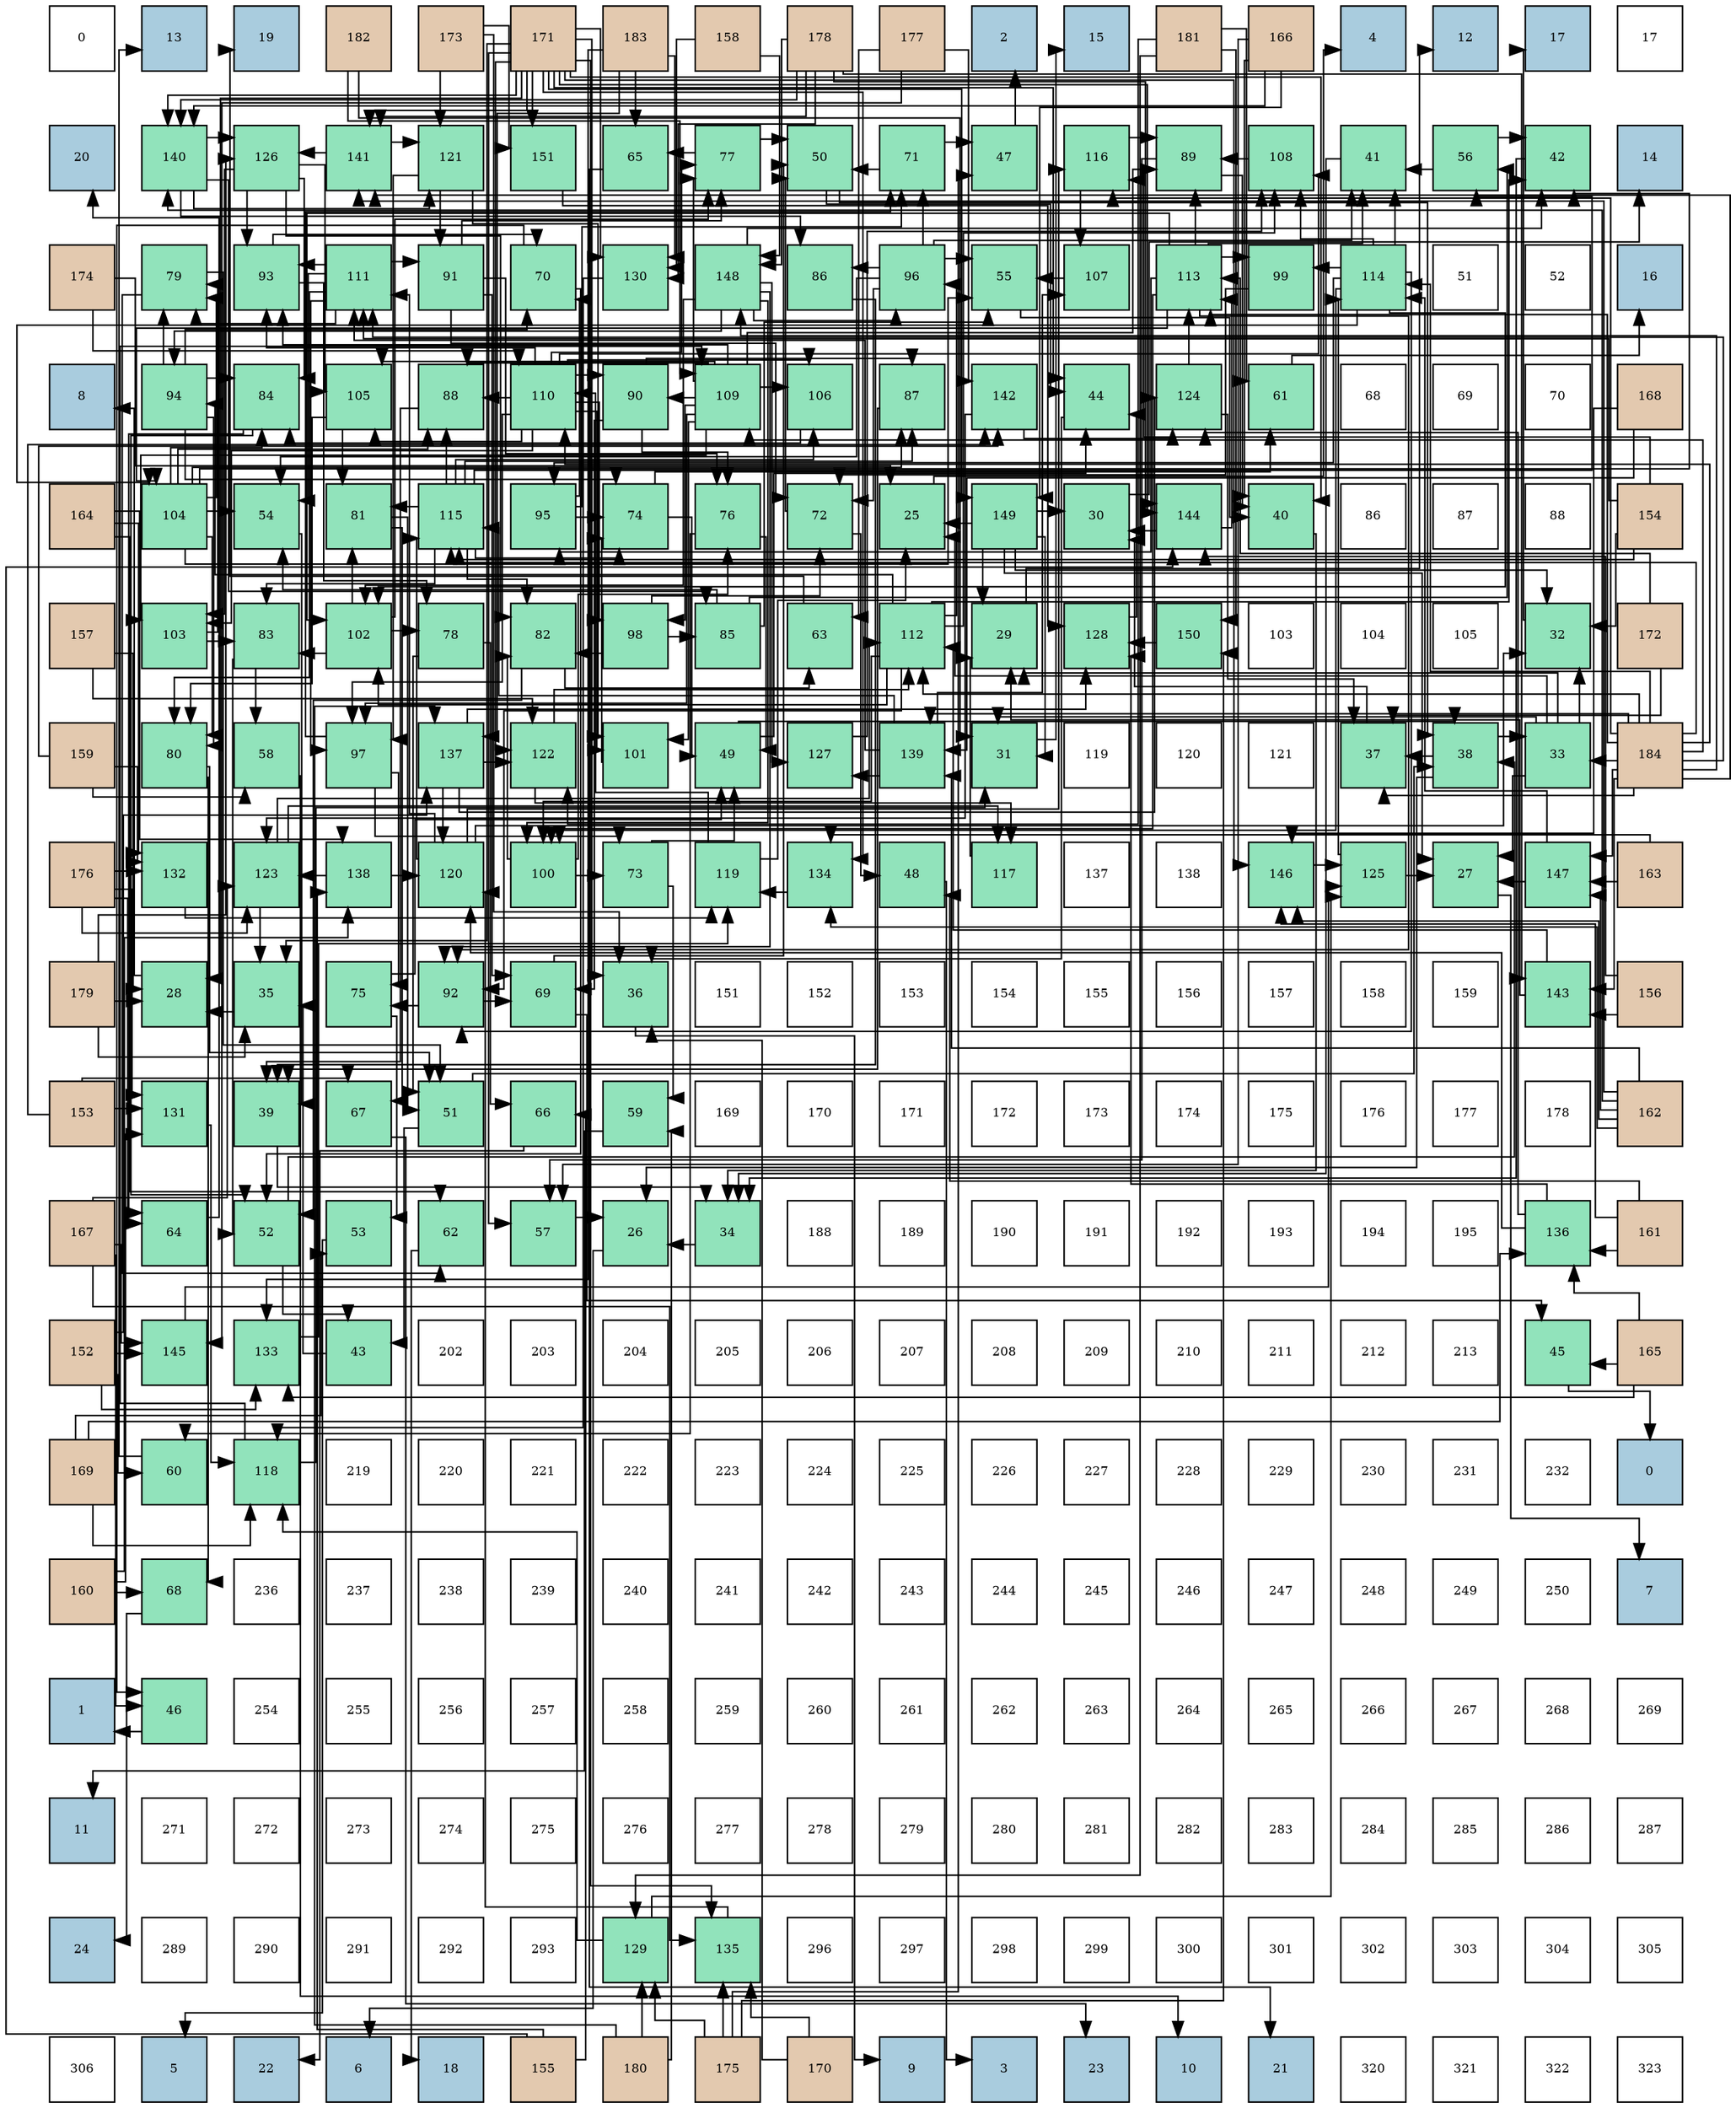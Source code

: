 digraph layout{
 rankdir=TB;
 splines=ortho;
 node [style=filled shape=square fixedsize=true width=0.6];
0[label="0", fontsize=8, fillcolor="#ffffff"];
1[label="13", fontsize=8, fillcolor="#a9ccde"];
2[label="19", fontsize=8, fillcolor="#a9ccde"];
3[label="182", fontsize=8, fillcolor="#e3c9af"];
4[label="173", fontsize=8, fillcolor="#e3c9af"];
5[label="171", fontsize=8, fillcolor="#e3c9af"];
6[label="183", fontsize=8, fillcolor="#e3c9af"];
7[label="158", fontsize=8, fillcolor="#e3c9af"];
8[label="178", fontsize=8, fillcolor="#e3c9af"];
9[label="177", fontsize=8, fillcolor="#e3c9af"];
10[label="2", fontsize=8, fillcolor="#a9ccde"];
11[label="15", fontsize=8, fillcolor="#a9ccde"];
12[label="181", fontsize=8, fillcolor="#e3c9af"];
13[label="166", fontsize=8, fillcolor="#e3c9af"];
14[label="4", fontsize=8, fillcolor="#a9ccde"];
15[label="12", fontsize=8, fillcolor="#a9ccde"];
16[label="17", fontsize=8, fillcolor="#a9ccde"];
17[label="17", fontsize=8, fillcolor="#ffffff"];
18[label="20", fontsize=8, fillcolor="#a9ccde"];
19[label="140", fontsize=8, fillcolor="#91e3bb"];
20[label="126", fontsize=8, fillcolor="#91e3bb"];
21[label="141", fontsize=8, fillcolor="#91e3bb"];
22[label="121", fontsize=8, fillcolor="#91e3bb"];
23[label="151", fontsize=8, fillcolor="#91e3bb"];
24[label="65", fontsize=8, fillcolor="#91e3bb"];
25[label="77", fontsize=8, fillcolor="#91e3bb"];
26[label="50", fontsize=8, fillcolor="#91e3bb"];
27[label="71", fontsize=8, fillcolor="#91e3bb"];
28[label="47", fontsize=8, fillcolor="#91e3bb"];
29[label="116", fontsize=8, fillcolor="#91e3bb"];
30[label="89", fontsize=8, fillcolor="#91e3bb"];
31[label="108", fontsize=8, fillcolor="#91e3bb"];
32[label="41", fontsize=8, fillcolor="#91e3bb"];
33[label="56", fontsize=8, fillcolor="#91e3bb"];
34[label="42", fontsize=8, fillcolor="#91e3bb"];
35[label="14", fontsize=8, fillcolor="#a9ccde"];
36[label="174", fontsize=8, fillcolor="#e3c9af"];
37[label="79", fontsize=8, fillcolor="#91e3bb"];
38[label="93", fontsize=8, fillcolor="#91e3bb"];
39[label="111", fontsize=8, fillcolor="#91e3bb"];
40[label="91", fontsize=8, fillcolor="#91e3bb"];
41[label="70", fontsize=8, fillcolor="#91e3bb"];
42[label="130", fontsize=8, fillcolor="#91e3bb"];
43[label="148", fontsize=8, fillcolor="#91e3bb"];
44[label="86", fontsize=8, fillcolor="#91e3bb"];
45[label="96", fontsize=8, fillcolor="#91e3bb"];
46[label="55", fontsize=8, fillcolor="#91e3bb"];
47[label="107", fontsize=8, fillcolor="#91e3bb"];
48[label="113", fontsize=8, fillcolor="#91e3bb"];
49[label="99", fontsize=8, fillcolor="#91e3bb"];
50[label="114", fontsize=8, fillcolor="#91e3bb"];
51[label="51", fontsize=8, fillcolor="#ffffff"];
52[label="52", fontsize=8, fillcolor="#ffffff"];
53[label="16", fontsize=8, fillcolor="#a9ccde"];
54[label="8", fontsize=8, fillcolor="#a9ccde"];
55[label="94", fontsize=8, fillcolor="#91e3bb"];
56[label="84", fontsize=8, fillcolor="#91e3bb"];
57[label="105", fontsize=8, fillcolor="#91e3bb"];
58[label="88", fontsize=8, fillcolor="#91e3bb"];
59[label="110", fontsize=8, fillcolor="#91e3bb"];
60[label="90", fontsize=8, fillcolor="#91e3bb"];
61[label="109", fontsize=8, fillcolor="#91e3bb"];
62[label="106", fontsize=8, fillcolor="#91e3bb"];
63[label="87", fontsize=8, fillcolor="#91e3bb"];
64[label="142", fontsize=8, fillcolor="#91e3bb"];
65[label="44", fontsize=8, fillcolor="#91e3bb"];
66[label="124", fontsize=8, fillcolor="#91e3bb"];
67[label="61", fontsize=8, fillcolor="#91e3bb"];
68[label="68", fontsize=8, fillcolor="#ffffff"];
69[label="69", fontsize=8, fillcolor="#ffffff"];
70[label="70", fontsize=8, fillcolor="#ffffff"];
71[label="168", fontsize=8, fillcolor="#e3c9af"];
72[label="164", fontsize=8, fillcolor="#e3c9af"];
73[label="104", fontsize=8, fillcolor="#91e3bb"];
74[label="54", fontsize=8, fillcolor="#91e3bb"];
75[label="81", fontsize=8, fillcolor="#91e3bb"];
76[label="115", fontsize=8, fillcolor="#91e3bb"];
77[label="95", fontsize=8, fillcolor="#91e3bb"];
78[label="74", fontsize=8, fillcolor="#91e3bb"];
79[label="76", fontsize=8, fillcolor="#91e3bb"];
80[label="72", fontsize=8, fillcolor="#91e3bb"];
81[label="25", fontsize=8, fillcolor="#91e3bb"];
82[label="149", fontsize=8, fillcolor="#91e3bb"];
83[label="30", fontsize=8, fillcolor="#91e3bb"];
84[label="144", fontsize=8, fillcolor="#91e3bb"];
85[label="40", fontsize=8, fillcolor="#91e3bb"];
86[label="86", fontsize=8, fillcolor="#ffffff"];
87[label="87", fontsize=8, fillcolor="#ffffff"];
88[label="88", fontsize=8, fillcolor="#ffffff"];
89[label="154", fontsize=8, fillcolor="#e3c9af"];
90[label="157", fontsize=8, fillcolor="#e3c9af"];
91[label="103", fontsize=8, fillcolor="#91e3bb"];
92[label="83", fontsize=8, fillcolor="#91e3bb"];
93[label="102", fontsize=8, fillcolor="#91e3bb"];
94[label="78", fontsize=8, fillcolor="#91e3bb"];
95[label="82", fontsize=8, fillcolor="#91e3bb"];
96[label="98", fontsize=8, fillcolor="#91e3bb"];
97[label="85", fontsize=8, fillcolor="#91e3bb"];
98[label="63", fontsize=8, fillcolor="#91e3bb"];
99[label="112", fontsize=8, fillcolor="#91e3bb"];
100[label="29", fontsize=8, fillcolor="#91e3bb"];
101[label="128", fontsize=8, fillcolor="#91e3bb"];
102[label="150", fontsize=8, fillcolor="#91e3bb"];
103[label="103", fontsize=8, fillcolor="#ffffff"];
104[label="104", fontsize=8, fillcolor="#ffffff"];
105[label="105", fontsize=8, fillcolor="#ffffff"];
106[label="32", fontsize=8, fillcolor="#91e3bb"];
107[label="172", fontsize=8, fillcolor="#e3c9af"];
108[label="159", fontsize=8, fillcolor="#e3c9af"];
109[label="80", fontsize=8, fillcolor="#91e3bb"];
110[label="58", fontsize=8, fillcolor="#91e3bb"];
111[label="97", fontsize=8, fillcolor="#91e3bb"];
112[label="137", fontsize=8, fillcolor="#91e3bb"];
113[label="122", fontsize=8, fillcolor="#91e3bb"];
114[label="101", fontsize=8, fillcolor="#91e3bb"];
115[label="49", fontsize=8, fillcolor="#91e3bb"];
116[label="127", fontsize=8, fillcolor="#91e3bb"];
117[label="139", fontsize=8, fillcolor="#91e3bb"];
118[label="31", fontsize=8, fillcolor="#91e3bb"];
119[label="119", fontsize=8, fillcolor="#ffffff"];
120[label="120", fontsize=8, fillcolor="#ffffff"];
121[label="121", fontsize=8, fillcolor="#ffffff"];
122[label="37", fontsize=8, fillcolor="#91e3bb"];
123[label="38", fontsize=8, fillcolor="#91e3bb"];
124[label="33", fontsize=8, fillcolor="#91e3bb"];
125[label="184", fontsize=8, fillcolor="#e3c9af"];
126[label="176", fontsize=8, fillcolor="#e3c9af"];
127[label="132", fontsize=8, fillcolor="#91e3bb"];
128[label="123", fontsize=8, fillcolor="#91e3bb"];
129[label="138", fontsize=8, fillcolor="#91e3bb"];
130[label="120", fontsize=8, fillcolor="#91e3bb"];
131[label="100", fontsize=8, fillcolor="#91e3bb"];
132[label="73", fontsize=8, fillcolor="#91e3bb"];
133[label="119", fontsize=8, fillcolor="#91e3bb"];
134[label="134", fontsize=8, fillcolor="#91e3bb"];
135[label="48", fontsize=8, fillcolor="#91e3bb"];
136[label="117", fontsize=8, fillcolor="#91e3bb"];
137[label="137", fontsize=8, fillcolor="#ffffff"];
138[label="138", fontsize=8, fillcolor="#ffffff"];
139[label="146", fontsize=8, fillcolor="#91e3bb"];
140[label="125", fontsize=8, fillcolor="#91e3bb"];
141[label="27", fontsize=8, fillcolor="#91e3bb"];
142[label="147", fontsize=8, fillcolor="#91e3bb"];
143[label="163", fontsize=8, fillcolor="#e3c9af"];
144[label="179", fontsize=8, fillcolor="#e3c9af"];
145[label="28", fontsize=8, fillcolor="#91e3bb"];
146[label="35", fontsize=8, fillcolor="#91e3bb"];
147[label="75", fontsize=8, fillcolor="#91e3bb"];
148[label="92", fontsize=8, fillcolor="#91e3bb"];
149[label="69", fontsize=8, fillcolor="#91e3bb"];
150[label="36", fontsize=8, fillcolor="#91e3bb"];
151[label="151", fontsize=8, fillcolor="#ffffff"];
152[label="152", fontsize=8, fillcolor="#ffffff"];
153[label="153", fontsize=8, fillcolor="#ffffff"];
154[label="154", fontsize=8, fillcolor="#ffffff"];
155[label="155", fontsize=8, fillcolor="#ffffff"];
156[label="156", fontsize=8, fillcolor="#ffffff"];
157[label="157", fontsize=8, fillcolor="#ffffff"];
158[label="158", fontsize=8, fillcolor="#ffffff"];
159[label="159", fontsize=8, fillcolor="#ffffff"];
160[label="143", fontsize=8, fillcolor="#91e3bb"];
161[label="156", fontsize=8, fillcolor="#e3c9af"];
162[label="153", fontsize=8, fillcolor="#e3c9af"];
163[label="131", fontsize=8, fillcolor="#91e3bb"];
164[label="39", fontsize=8, fillcolor="#91e3bb"];
165[label="67", fontsize=8, fillcolor="#91e3bb"];
166[label="51", fontsize=8, fillcolor="#91e3bb"];
167[label="66", fontsize=8, fillcolor="#91e3bb"];
168[label="59", fontsize=8, fillcolor="#91e3bb"];
169[label="169", fontsize=8, fillcolor="#ffffff"];
170[label="170", fontsize=8, fillcolor="#ffffff"];
171[label="171", fontsize=8, fillcolor="#ffffff"];
172[label="172", fontsize=8, fillcolor="#ffffff"];
173[label="173", fontsize=8, fillcolor="#ffffff"];
174[label="174", fontsize=8, fillcolor="#ffffff"];
175[label="175", fontsize=8, fillcolor="#ffffff"];
176[label="176", fontsize=8, fillcolor="#ffffff"];
177[label="177", fontsize=8, fillcolor="#ffffff"];
178[label="178", fontsize=8, fillcolor="#ffffff"];
179[label="162", fontsize=8, fillcolor="#e3c9af"];
180[label="167", fontsize=8, fillcolor="#e3c9af"];
181[label="64", fontsize=8, fillcolor="#91e3bb"];
182[label="52", fontsize=8, fillcolor="#91e3bb"];
183[label="53", fontsize=8, fillcolor="#91e3bb"];
184[label="62", fontsize=8, fillcolor="#91e3bb"];
185[label="57", fontsize=8, fillcolor="#91e3bb"];
186[label="26", fontsize=8, fillcolor="#91e3bb"];
187[label="34", fontsize=8, fillcolor="#91e3bb"];
188[label="188", fontsize=8, fillcolor="#ffffff"];
189[label="189", fontsize=8, fillcolor="#ffffff"];
190[label="190", fontsize=8, fillcolor="#ffffff"];
191[label="191", fontsize=8, fillcolor="#ffffff"];
192[label="192", fontsize=8, fillcolor="#ffffff"];
193[label="193", fontsize=8, fillcolor="#ffffff"];
194[label="194", fontsize=8, fillcolor="#ffffff"];
195[label="195", fontsize=8, fillcolor="#ffffff"];
196[label="136", fontsize=8, fillcolor="#91e3bb"];
197[label="161", fontsize=8, fillcolor="#e3c9af"];
198[label="152", fontsize=8, fillcolor="#e3c9af"];
199[label="145", fontsize=8, fillcolor="#91e3bb"];
200[label="133", fontsize=8, fillcolor="#91e3bb"];
201[label="43", fontsize=8, fillcolor="#91e3bb"];
202[label="202", fontsize=8, fillcolor="#ffffff"];
203[label="203", fontsize=8, fillcolor="#ffffff"];
204[label="204", fontsize=8, fillcolor="#ffffff"];
205[label="205", fontsize=8, fillcolor="#ffffff"];
206[label="206", fontsize=8, fillcolor="#ffffff"];
207[label="207", fontsize=8, fillcolor="#ffffff"];
208[label="208", fontsize=8, fillcolor="#ffffff"];
209[label="209", fontsize=8, fillcolor="#ffffff"];
210[label="210", fontsize=8, fillcolor="#ffffff"];
211[label="211", fontsize=8, fillcolor="#ffffff"];
212[label="212", fontsize=8, fillcolor="#ffffff"];
213[label="213", fontsize=8, fillcolor="#ffffff"];
214[label="45", fontsize=8, fillcolor="#91e3bb"];
215[label="165", fontsize=8, fillcolor="#e3c9af"];
216[label="169", fontsize=8, fillcolor="#e3c9af"];
217[label="60", fontsize=8, fillcolor="#91e3bb"];
218[label="118", fontsize=8, fillcolor="#91e3bb"];
219[label="219", fontsize=8, fillcolor="#ffffff"];
220[label="220", fontsize=8, fillcolor="#ffffff"];
221[label="221", fontsize=8, fillcolor="#ffffff"];
222[label="222", fontsize=8, fillcolor="#ffffff"];
223[label="223", fontsize=8, fillcolor="#ffffff"];
224[label="224", fontsize=8, fillcolor="#ffffff"];
225[label="225", fontsize=8, fillcolor="#ffffff"];
226[label="226", fontsize=8, fillcolor="#ffffff"];
227[label="227", fontsize=8, fillcolor="#ffffff"];
228[label="228", fontsize=8, fillcolor="#ffffff"];
229[label="229", fontsize=8, fillcolor="#ffffff"];
230[label="230", fontsize=8, fillcolor="#ffffff"];
231[label="231", fontsize=8, fillcolor="#ffffff"];
232[label="232", fontsize=8, fillcolor="#ffffff"];
233[label="0", fontsize=8, fillcolor="#a9ccde"];
234[label="160", fontsize=8, fillcolor="#e3c9af"];
235[label="68", fontsize=8, fillcolor="#91e3bb"];
236[label="236", fontsize=8, fillcolor="#ffffff"];
237[label="237", fontsize=8, fillcolor="#ffffff"];
238[label="238", fontsize=8, fillcolor="#ffffff"];
239[label="239", fontsize=8, fillcolor="#ffffff"];
240[label="240", fontsize=8, fillcolor="#ffffff"];
241[label="241", fontsize=8, fillcolor="#ffffff"];
242[label="242", fontsize=8, fillcolor="#ffffff"];
243[label="243", fontsize=8, fillcolor="#ffffff"];
244[label="244", fontsize=8, fillcolor="#ffffff"];
245[label="245", fontsize=8, fillcolor="#ffffff"];
246[label="246", fontsize=8, fillcolor="#ffffff"];
247[label="247", fontsize=8, fillcolor="#ffffff"];
248[label="248", fontsize=8, fillcolor="#ffffff"];
249[label="249", fontsize=8, fillcolor="#ffffff"];
250[label="250", fontsize=8, fillcolor="#ffffff"];
251[label="7", fontsize=8, fillcolor="#a9ccde"];
252[label="1", fontsize=8, fillcolor="#a9ccde"];
253[label="46", fontsize=8, fillcolor="#91e3bb"];
254[label="254", fontsize=8, fillcolor="#ffffff"];
255[label="255", fontsize=8, fillcolor="#ffffff"];
256[label="256", fontsize=8, fillcolor="#ffffff"];
257[label="257", fontsize=8, fillcolor="#ffffff"];
258[label="258", fontsize=8, fillcolor="#ffffff"];
259[label="259", fontsize=8, fillcolor="#ffffff"];
260[label="260", fontsize=8, fillcolor="#ffffff"];
261[label="261", fontsize=8, fillcolor="#ffffff"];
262[label="262", fontsize=8, fillcolor="#ffffff"];
263[label="263", fontsize=8, fillcolor="#ffffff"];
264[label="264", fontsize=8, fillcolor="#ffffff"];
265[label="265", fontsize=8, fillcolor="#ffffff"];
266[label="266", fontsize=8, fillcolor="#ffffff"];
267[label="267", fontsize=8, fillcolor="#ffffff"];
268[label="268", fontsize=8, fillcolor="#ffffff"];
269[label="269", fontsize=8, fillcolor="#ffffff"];
270[label="11", fontsize=8, fillcolor="#a9ccde"];
271[label="271", fontsize=8, fillcolor="#ffffff"];
272[label="272", fontsize=8, fillcolor="#ffffff"];
273[label="273", fontsize=8, fillcolor="#ffffff"];
274[label="274", fontsize=8, fillcolor="#ffffff"];
275[label="275", fontsize=8, fillcolor="#ffffff"];
276[label="276", fontsize=8, fillcolor="#ffffff"];
277[label="277", fontsize=8, fillcolor="#ffffff"];
278[label="278", fontsize=8, fillcolor="#ffffff"];
279[label="279", fontsize=8, fillcolor="#ffffff"];
280[label="280", fontsize=8, fillcolor="#ffffff"];
281[label="281", fontsize=8, fillcolor="#ffffff"];
282[label="282", fontsize=8, fillcolor="#ffffff"];
283[label="283", fontsize=8, fillcolor="#ffffff"];
284[label="284", fontsize=8, fillcolor="#ffffff"];
285[label="285", fontsize=8, fillcolor="#ffffff"];
286[label="286", fontsize=8, fillcolor="#ffffff"];
287[label="287", fontsize=8, fillcolor="#ffffff"];
288[label="24", fontsize=8, fillcolor="#a9ccde"];
289[label="289", fontsize=8, fillcolor="#ffffff"];
290[label="290", fontsize=8, fillcolor="#ffffff"];
291[label="291", fontsize=8, fillcolor="#ffffff"];
292[label="292", fontsize=8, fillcolor="#ffffff"];
293[label="293", fontsize=8, fillcolor="#ffffff"];
294[label="129", fontsize=8, fillcolor="#91e3bb"];
295[label="135", fontsize=8, fillcolor="#91e3bb"];
296[label="296", fontsize=8, fillcolor="#ffffff"];
297[label="297", fontsize=8, fillcolor="#ffffff"];
298[label="298", fontsize=8, fillcolor="#ffffff"];
299[label="299", fontsize=8, fillcolor="#ffffff"];
300[label="300", fontsize=8, fillcolor="#ffffff"];
301[label="301", fontsize=8, fillcolor="#ffffff"];
302[label="302", fontsize=8, fillcolor="#ffffff"];
303[label="303", fontsize=8, fillcolor="#ffffff"];
304[label="304", fontsize=8, fillcolor="#ffffff"];
305[label="305", fontsize=8, fillcolor="#ffffff"];
306[label="306", fontsize=8, fillcolor="#ffffff"];
307[label="5", fontsize=8, fillcolor="#a9ccde"];
308[label="22", fontsize=8, fillcolor="#a9ccde"];
309[label="6", fontsize=8, fillcolor="#a9ccde"];
310[label="18", fontsize=8, fillcolor="#a9ccde"];
311[label="155", fontsize=8, fillcolor="#e3c9af"];
312[label="180", fontsize=8, fillcolor="#e3c9af"];
313[label="175", fontsize=8, fillcolor="#e3c9af"];
314[label="170", fontsize=8, fillcolor="#e3c9af"];
315[label="9", fontsize=8, fillcolor="#a9ccde"];
316[label="3", fontsize=8, fillcolor="#a9ccde"];
317[label="23", fontsize=8, fillcolor="#a9ccde"];
318[label="10", fontsize=8, fillcolor="#a9ccde"];
319[label="21", fontsize=8, fillcolor="#a9ccde"];
320[label="320", fontsize=8, fillcolor="#ffffff"];
321[label="321", fontsize=8, fillcolor="#ffffff"];
322[label="322", fontsize=8, fillcolor="#ffffff"];
323[label="323", fontsize=8, fillcolor="#ffffff"];
edge [constraint=false, style=vis];81 -> 14;
186 -> 309;
141 -> 251;
145 -> 54;
100 -> 15;
83 -> 35;
118 -> 11;
106 -> 16;
124 -> 81;
124 -> 141;
124 -> 100;
124 -> 118;
124 -> 106;
187 -> 186;
146 -> 145;
150 -> 315;
122 -> 83;
123 -> 186;
123 -> 124;
123 -> 122;
164 -> 187;
85 -> 187;
32 -> 187;
34 -> 187;
201 -> 146;
65 -> 150;
214 -> 233;
253 -> 252;
28 -> 10;
135 -> 316;
115 -> 123;
115 -> 65;
26 -> 123;
26 -> 65;
166 -> 123;
166 -> 201;
182 -> 123;
182 -> 201;
183 -> 307;
74 -> 164;
46 -> 85;
33 -> 32;
33 -> 34;
185 -> 186;
110 -> 318;
168 -> 270;
217 -> 1;
67 -> 53;
184 -> 310;
98 -> 2;
181 -> 18;
24 -> 319;
167 -> 308;
165 -> 317;
235 -> 288;
149 -> 214;
149 -> 26;
41 -> 253;
41 -> 182;
27 -> 28;
27 -> 26;
80 -> 135;
80 -> 26;
132 -> 115;
132 -> 168;
78 -> 115;
78 -> 67;
147 -> 115;
147 -> 183;
79 -> 115;
79 -> 217;
25 -> 26;
25 -> 24;
94 -> 166;
94 -> 167;
37 -> 166;
37 -> 184;
109 -> 166;
109 -> 235;
75 -> 166;
75 -> 165;
95 -> 182;
95 -> 98;
92 -> 182;
92 -> 110;
56 -> 182;
56 -> 181;
97 -> 74;
97 -> 46;
97 -> 33;
44 -> 164;
63 -> 164;
58 -> 164;
30 -> 85;
30 -> 185;
60 -> 149;
60 -> 79;
60 -> 63;
40 -> 149;
40 -> 80;
40 -> 79;
40 -> 25;
148 -> 149;
148 -> 147;
38 -> 41;
38 -> 94;
55 -> 41;
55 -> 78;
55 -> 37;
55 -> 109;
55 -> 56;
77 -> 41;
77 -> 27;
77 -> 78;
45 -> 32;
45 -> 74;
45 -> 46;
45 -> 27;
45 -> 80;
45 -> 44;
111 -> 27;
111 -> 132;
111 -> 147;
96 -> 80;
96 -> 95;
96 -> 97;
49 -> 80;
131 -> 132;
131 -> 79;
131 -> 95;
114 -> 78;
93 -> 25;
93 -> 94;
93 -> 75;
93 -> 92;
91 -> 37;
91 -> 92;
73 -> 34;
73 -> 74;
73 -> 46;
73 -> 37;
73 -> 109;
73 -> 56;
73 -> 63;
73 -> 58;
57 -> 109;
57 -> 75;
62 -> 56;
47 -> 46;
31 -> 30;
61 -> 25;
61 -> 58;
61 -> 30;
61 -> 60;
61 -> 38;
61 -> 111;
61 -> 96;
61 -> 114;
61 -> 91;
61 -> 57;
61 -> 62;
59 -> 25;
59 -> 58;
59 -> 60;
59 -> 38;
59 -> 111;
59 -> 96;
59 -> 114;
59 -> 91;
59 -> 57;
59 -> 62;
59 -> 31;
39 -> 74;
39 -> 37;
39 -> 109;
39 -> 40;
39 -> 38;
39 -> 111;
99 -> 34;
99 -> 148;
99 -> 55;
99 -> 45;
99 -> 131;
99 -> 93;
99 -> 31;
48 -> 32;
48 -> 30;
48 -> 148;
48 -> 77;
48 -> 49;
48 -> 131;
48 -> 93;
48 -> 73;
50 -> 32;
50 -> 148;
50 -> 77;
50 -> 49;
50 -> 131;
50 -> 93;
50 -> 73;
50 -> 31;
76 -> 33;
76 -> 78;
76 -> 75;
76 -> 95;
76 -> 92;
76 -> 63;
76 -> 58;
76 -> 62;
29 -> 30;
29 -> 47;
136 -> 100;
218 -> 118;
218 -> 61;
133 -> 81;
133 -> 59;
130 -> 106;
130 -> 39;
130 -> 76;
130 -> 29;
22 -> 40;
22 -> 111;
22 -> 114;
113 -> 99;
113 -> 136;
128 -> 146;
128 -> 99;
128 -> 136;
66 -> 122;
66 -> 48;
140 -> 141;
140 -> 50;
20 -> 95;
20 -> 56;
20 -> 38;
20 -> 91;
20 -> 57;
116 -> 31;
101 -> 65;
294 -> 218;
294 -> 140;
42 -> 218;
163 -> 218;
127 -> 133;
200 -> 133;
134 -> 133;
295 -> 130;
196 -> 130;
196 -> 66;
196 -> 101;
112 -> 130;
112 -> 113;
112 -> 66;
112 -> 101;
129 -> 130;
129 -> 128;
117 -> 47;
117 -> 39;
117 -> 76;
117 -> 116;
19 -> 97;
19 -> 44;
19 -> 22;
19 -> 20;
21 -> 22;
21 -> 20;
64 -> 128;
64 -> 66;
160 -> 100;
160 -> 99;
84 -> 83;
84 -> 48;
199 -> 140;
139 -> 140;
142 -> 141;
142 -> 50;
43 -> 34;
43 -> 148;
43 -> 55;
43 -> 45;
43 -> 131;
43 -> 93;
43 -> 116;
82 -> 81;
82 -> 141;
82 -> 100;
82 -> 83;
82 -> 118;
82 -> 106;
102 -> 101;
23 -> 101;
198 -> 217;
198 -> 200;
198 -> 112;
198 -> 199;
162 -> 165;
162 -> 163;
162 -> 64;
89 -> 106;
89 -> 39;
89 -> 76;
89 -> 29;
311 -> 167;
311 -> 129;
311 -> 84;
161 -> 160;
161 -> 84;
90 -> 145;
90 -> 113;
7 -> 42;
7 -> 43;
108 -> 110;
108 -> 127;
108 -> 64;
234 -> 235;
234 -> 163;
234 -> 129;
197 -> 135;
197 -> 196;
197 -> 139;
179 -> 134;
179 -> 117;
179 -> 19;
179 -> 21;
179 -> 139;
179 -> 142;
143 -> 134;
143 -> 142;
72 -> 184;
72 -> 127;
72 -> 129;
215 -> 214;
215 -> 200;
215 -> 196;
13 -> 85;
13 -> 185;
13 -> 19;
13 -> 82;
180 -> 253;
180 -> 128;
180 -> 295;
180 -> 199;
71 -> 117;
71 -> 139;
216 -> 183;
216 -> 218;
216 -> 196;
314 -> 150;
314 -> 295;
5 -> 145;
5 -> 146;
5 -> 150;
5 -> 85;
5 -> 65;
5 -> 185;
5 -> 113;
5 -> 42;
5 -> 134;
5 -> 295;
5 -> 19;
5 -> 21;
5 -> 84;
5 -> 139;
5 -> 82;
5 -> 23;
107 -> 122;
107 -> 48;
4 -> 150;
4 -> 22;
4 -> 23;
36 -> 81;
36 -> 59;
313 -> 28;
313 -> 294;
313 -> 295;
313 -> 102;
126 -> 181;
126 -> 128;
126 -> 163;
126 -> 127;
9 -> 98;
9 -> 64;
9 -> 199;
8 -> 42;
8 -> 19;
8 -> 21;
8 -> 160;
8 -> 84;
8 -> 43;
144 -> 145;
144 -> 146;
144 -> 20;
312 -> 168;
312 -> 294;
312 -> 112;
12 -> 67;
12 -> 113;
12 -> 294;
12 -> 102;
3 -> 118;
3 -> 61;
6 -> 24;
6 -> 42;
6 -> 200;
6 -> 112;
125 -> 124;
125 -> 122;
125 -> 61;
125 -> 59;
125 -> 39;
125 -> 99;
125 -> 48;
125 -> 50;
125 -> 76;
125 -> 29;
125 -> 117;
125 -> 21;
125 -> 160;
125 -> 142;
125 -> 43;
edge [constraint=true, style=invis];
0 -> 18 -> 36 -> 54 -> 72 -> 90 -> 108 -> 126 -> 144 -> 162 -> 180 -> 198 -> 216 -> 234 -> 252 -> 270 -> 288 -> 306;
1 -> 19 -> 37 -> 55 -> 73 -> 91 -> 109 -> 127 -> 145 -> 163 -> 181 -> 199 -> 217 -> 235 -> 253 -> 271 -> 289 -> 307;
2 -> 20 -> 38 -> 56 -> 74 -> 92 -> 110 -> 128 -> 146 -> 164 -> 182 -> 200 -> 218 -> 236 -> 254 -> 272 -> 290 -> 308;
3 -> 21 -> 39 -> 57 -> 75 -> 93 -> 111 -> 129 -> 147 -> 165 -> 183 -> 201 -> 219 -> 237 -> 255 -> 273 -> 291 -> 309;
4 -> 22 -> 40 -> 58 -> 76 -> 94 -> 112 -> 130 -> 148 -> 166 -> 184 -> 202 -> 220 -> 238 -> 256 -> 274 -> 292 -> 310;
5 -> 23 -> 41 -> 59 -> 77 -> 95 -> 113 -> 131 -> 149 -> 167 -> 185 -> 203 -> 221 -> 239 -> 257 -> 275 -> 293 -> 311;
6 -> 24 -> 42 -> 60 -> 78 -> 96 -> 114 -> 132 -> 150 -> 168 -> 186 -> 204 -> 222 -> 240 -> 258 -> 276 -> 294 -> 312;
7 -> 25 -> 43 -> 61 -> 79 -> 97 -> 115 -> 133 -> 151 -> 169 -> 187 -> 205 -> 223 -> 241 -> 259 -> 277 -> 295 -> 313;
8 -> 26 -> 44 -> 62 -> 80 -> 98 -> 116 -> 134 -> 152 -> 170 -> 188 -> 206 -> 224 -> 242 -> 260 -> 278 -> 296 -> 314;
9 -> 27 -> 45 -> 63 -> 81 -> 99 -> 117 -> 135 -> 153 -> 171 -> 189 -> 207 -> 225 -> 243 -> 261 -> 279 -> 297 -> 315;
10 -> 28 -> 46 -> 64 -> 82 -> 100 -> 118 -> 136 -> 154 -> 172 -> 190 -> 208 -> 226 -> 244 -> 262 -> 280 -> 298 -> 316;
11 -> 29 -> 47 -> 65 -> 83 -> 101 -> 119 -> 137 -> 155 -> 173 -> 191 -> 209 -> 227 -> 245 -> 263 -> 281 -> 299 -> 317;
12 -> 30 -> 48 -> 66 -> 84 -> 102 -> 120 -> 138 -> 156 -> 174 -> 192 -> 210 -> 228 -> 246 -> 264 -> 282 -> 300 -> 318;
13 -> 31 -> 49 -> 67 -> 85 -> 103 -> 121 -> 139 -> 157 -> 175 -> 193 -> 211 -> 229 -> 247 -> 265 -> 283 -> 301 -> 319;
14 -> 32 -> 50 -> 68 -> 86 -> 104 -> 122 -> 140 -> 158 -> 176 -> 194 -> 212 -> 230 -> 248 -> 266 -> 284 -> 302 -> 320;
15 -> 33 -> 51 -> 69 -> 87 -> 105 -> 123 -> 141 -> 159 -> 177 -> 195 -> 213 -> 231 -> 249 -> 267 -> 285 -> 303 -> 321;
16 -> 34 -> 52 -> 70 -> 88 -> 106 -> 124 -> 142 -> 160 -> 178 -> 196 -> 214 -> 232 -> 250 -> 268 -> 286 -> 304 -> 322;
17 -> 35 -> 53 -> 71 -> 89 -> 107 -> 125 -> 143 -> 161 -> 179 -> 197 -> 215 -> 233 -> 251 -> 269 -> 287 -> 305 -> 323;
rank = same {0 -> 1 -> 2 -> 3 -> 4 -> 5 -> 6 -> 7 -> 8 -> 9 -> 10 -> 11 -> 12 -> 13 -> 14 -> 15 -> 16 -> 17};
rank = same {18 -> 19 -> 20 -> 21 -> 22 -> 23 -> 24 -> 25 -> 26 -> 27 -> 28 -> 29 -> 30 -> 31 -> 32 -> 33 -> 34 -> 35};
rank = same {36 -> 37 -> 38 -> 39 -> 40 -> 41 -> 42 -> 43 -> 44 -> 45 -> 46 -> 47 -> 48 -> 49 -> 50 -> 51 -> 52 -> 53};
rank = same {54 -> 55 -> 56 -> 57 -> 58 -> 59 -> 60 -> 61 -> 62 -> 63 -> 64 -> 65 -> 66 -> 67 -> 68 -> 69 -> 70 -> 71};
rank = same {72 -> 73 -> 74 -> 75 -> 76 -> 77 -> 78 -> 79 -> 80 -> 81 -> 82 -> 83 -> 84 -> 85 -> 86 -> 87 -> 88 -> 89};
rank = same {90 -> 91 -> 92 -> 93 -> 94 -> 95 -> 96 -> 97 -> 98 -> 99 -> 100 -> 101 -> 102 -> 103 -> 104 -> 105 -> 106 -> 107};
rank = same {108 -> 109 -> 110 -> 111 -> 112 -> 113 -> 114 -> 115 -> 116 -> 117 -> 118 -> 119 -> 120 -> 121 -> 122 -> 123 -> 124 -> 125};
rank = same {126 -> 127 -> 128 -> 129 -> 130 -> 131 -> 132 -> 133 -> 134 -> 135 -> 136 -> 137 -> 138 -> 139 -> 140 -> 141 -> 142 -> 143};
rank = same {144 -> 145 -> 146 -> 147 -> 148 -> 149 -> 150 -> 151 -> 152 -> 153 -> 154 -> 155 -> 156 -> 157 -> 158 -> 159 -> 160 -> 161};
rank = same {162 -> 163 -> 164 -> 165 -> 166 -> 167 -> 168 -> 169 -> 170 -> 171 -> 172 -> 173 -> 174 -> 175 -> 176 -> 177 -> 178 -> 179};
rank = same {180 -> 181 -> 182 -> 183 -> 184 -> 185 -> 186 -> 187 -> 188 -> 189 -> 190 -> 191 -> 192 -> 193 -> 194 -> 195 -> 196 -> 197};
rank = same {198 -> 199 -> 200 -> 201 -> 202 -> 203 -> 204 -> 205 -> 206 -> 207 -> 208 -> 209 -> 210 -> 211 -> 212 -> 213 -> 214 -> 215};
rank = same {216 -> 217 -> 218 -> 219 -> 220 -> 221 -> 222 -> 223 -> 224 -> 225 -> 226 -> 227 -> 228 -> 229 -> 230 -> 231 -> 232 -> 233};
rank = same {234 -> 235 -> 236 -> 237 -> 238 -> 239 -> 240 -> 241 -> 242 -> 243 -> 244 -> 245 -> 246 -> 247 -> 248 -> 249 -> 250 -> 251};
rank = same {252 -> 253 -> 254 -> 255 -> 256 -> 257 -> 258 -> 259 -> 260 -> 261 -> 262 -> 263 -> 264 -> 265 -> 266 -> 267 -> 268 -> 269};
rank = same {270 -> 271 -> 272 -> 273 -> 274 -> 275 -> 276 -> 277 -> 278 -> 279 -> 280 -> 281 -> 282 -> 283 -> 284 -> 285 -> 286 -> 287};
rank = same {288 -> 289 -> 290 -> 291 -> 292 -> 293 -> 294 -> 295 -> 296 -> 297 -> 298 -> 299 -> 300 -> 301 -> 302 -> 303 -> 304 -> 305};
rank = same {306 -> 307 -> 308 -> 309 -> 310 -> 311 -> 312 -> 313 -> 314 -> 315 -> 316 -> 317 -> 318 -> 319 -> 320 -> 321 -> 322 -> 323};
}